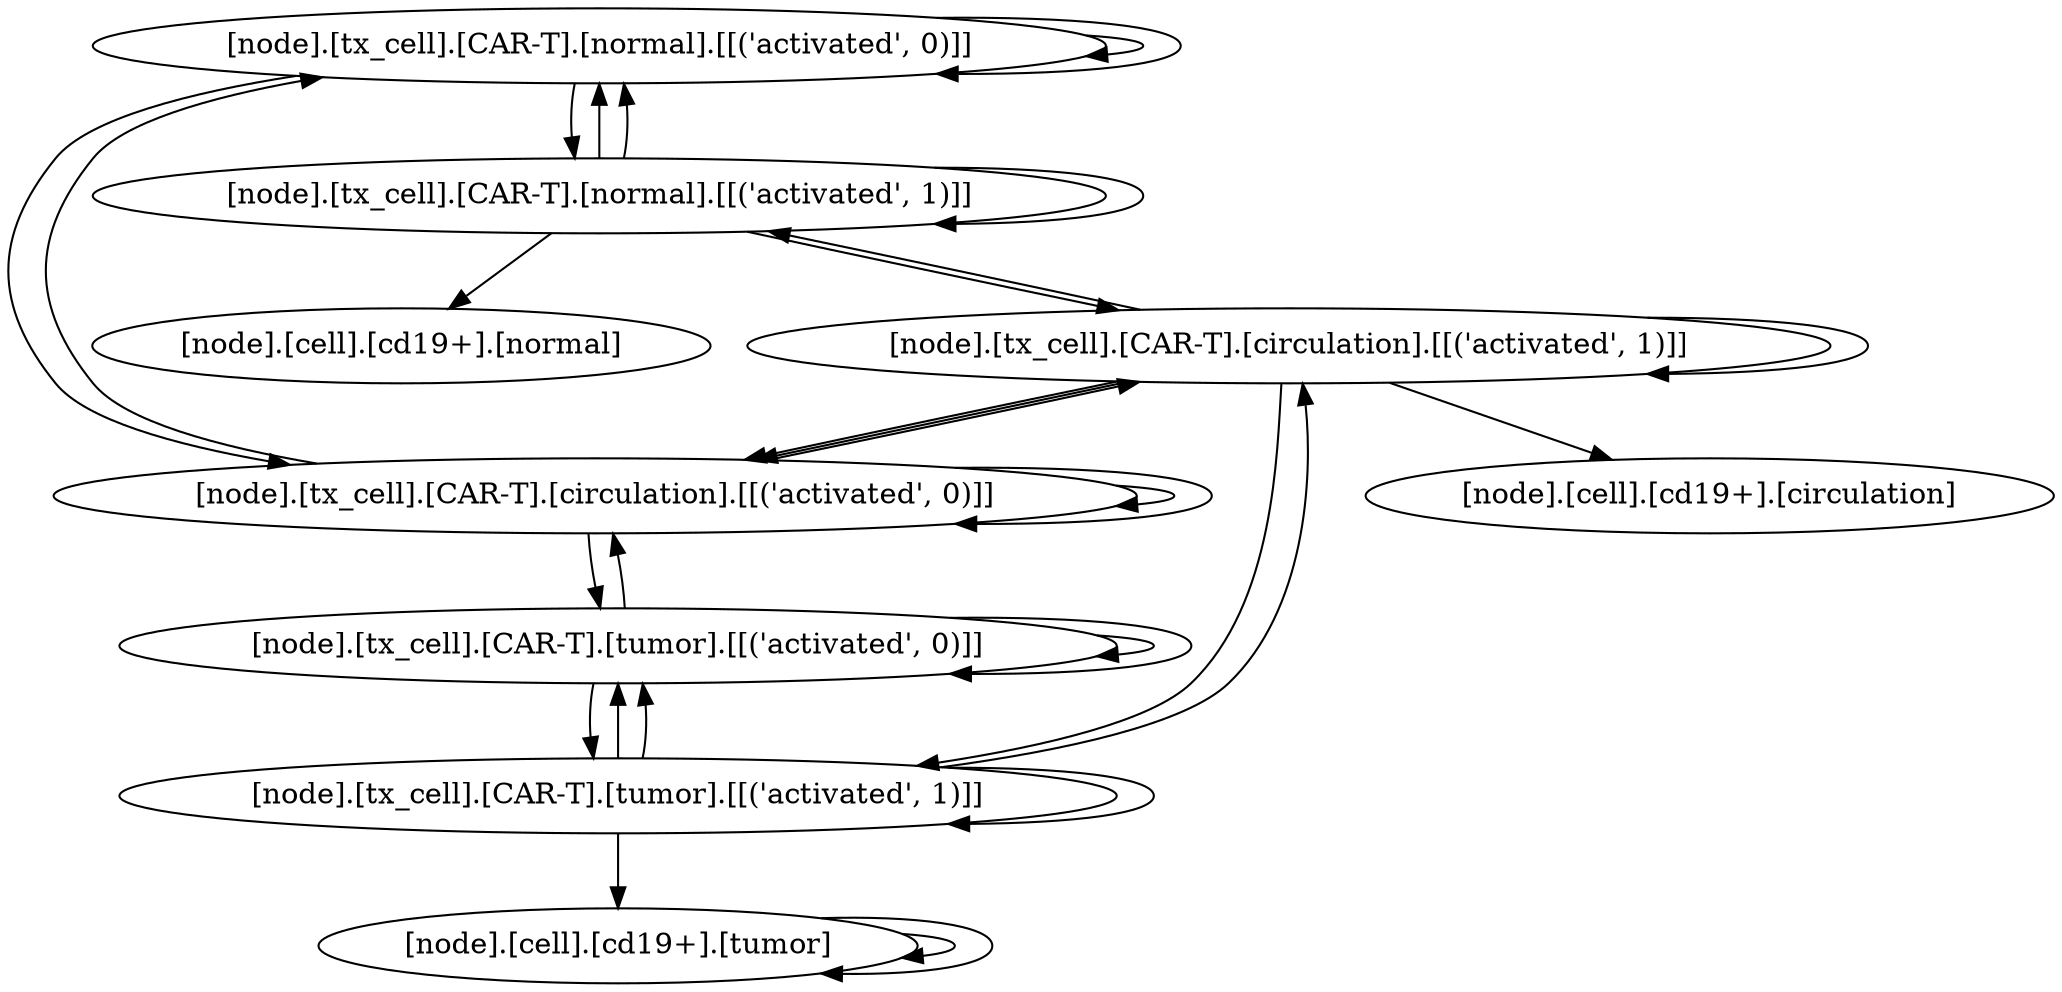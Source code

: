 digraph "" {
	"[node].[tx_cell].[CAR-T].[normal].[[('activated', 0)]]"	[data="[node].[tx_cell].[CAR-T].[normal].[[('activated', 0)]]"];
	"[node].[tx_cell].[CAR-T].[normal].[[('activated', 0)]]" -> "[node].[tx_cell].[CAR-T].[normal].[[('activated', 0)]]"	[key=0];
	"[node].[tx_cell].[CAR-T].[normal].[[('activated', 0)]]" -> "[node].[tx_cell].[CAR-T].[normal].[[('activated', 0)]]"	[key=1];
	"[node].[tx_cell].[CAR-T].[normal].[[('activated', 1)]]"	[data="[node].[tx_cell].[CAR-T].[normal].[[('activated', 1)]]"];
	"[node].[tx_cell].[CAR-T].[normal].[[('activated', 0)]]" -> "[node].[tx_cell].[CAR-T].[normal].[[('activated', 1)]]"	[key=0];
	"[node].[tx_cell].[CAR-T].[circulation].[[('activated', 0)]]"	[data="[node].[tx_cell].[CAR-T].[circulation].[[('activated', 0)]]"];
	"[node].[tx_cell].[CAR-T].[normal].[[('activated', 0)]]" -> "[node].[tx_cell].[CAR-T].[circulation].[[('activated', 0)]]"	[key=0];
	"[node].[tx_cell].[CAR-T].[normal].[[('activated', 1)]]" -> "[node].[tx_cell].[CAR-T].[normal].[[('activated', 0)]]"	[key=0];
	"[node].[tx_cell].[CAR-T].[normal].[[('activated', 1)]]" -> "[node].[tx_cell].[CAR-T].[normal].[[('activated', 0)]]"	[key=1];
	"[node].[tx_cell].[CAR-T].[normal].[[('activated', 1)]]" -> "[node].[tx_cell].[CAR-T].[normal].[[('activated', 1)]]"	[key=0];
	"[node].[tx_cell].[CAR-T].[circulation].[[('activated', 1)]]"	[data="[node].[tx_cell].[CAR-T].[circulation].[[('activated', 1)]]"];
	"[node].[tx_cell].[CAR-T].[normal].[[('activated', 1)]]" -> "[node].[tx_cell].[CAR-T].[circulation].[[('activated', 1)]]"	[key=0];
	"[node].[tx_cell].[CAR-T].[normal].[[('activated', 1)]]" -> "[node].[cell].[cd19+].[normal]"	[key=0];
	"[node].[tx_cell].[CAR-T].[circulation].[[('activated', 0)]]" -> "[node].[tx_cell].[CAR-T].[normal].[[('activated', 0)]]"	[key=0];
	"[node].[tx_cell].[CAR-T].[circulation].[[('activated', 0)]]" -> "[node].[tx_cell].[CAR-T].[circulation].[[('activated', 0)]]"	[key=0];
	"[node].[tx_cell].[CAR-T].[circulation].[[('activated', 0)]]" -> "[node].[tx_cell].[CAR-T].[circulation].[[('activated', 0)]]"	[key=1];
	"[node].[tx_cell].[CAR-T].[circulation].[[('activated', 0)]]" -> "[node].[tx_cell].[CAR-T].[circulation].[[('activated', 1)]]"	[key=0];
	"[node].[tx_cell].[CAR-T].[tumor].[[('activated', 0)]]"	[data="[node].[tx_cell].[CAR-T].[tumor].[[('activated', 0)]]"];
	"[node].[tx_cell].[CAR-T].[circulation].[[('activated', 0)]]" -> "[node].[tx_cell].[CAR-T].[tumor].[[('activated', 0)]]"	[key=0];
	"[node].[tx_cell].[CAR-T].[circulation].[[('activated', 1)]]" -> "[node].[tx_cell].[CAR-T].[normal].[[('activated', 1)]]"	[key=0];
	"[node].[tx_cell].[CAR-T].[circulation].[[('activated', 1)]]" -> "[node].[tx_cell].[CAR-T].[circulation].[[('activated', 0)]]"	[key=0];
	"[node].[tx_cell].[CAR-T].[circulation].[[('activated', 1)]]" -> "[node].[tx_cell].[CAR-T].[circulation].[[('activated', 0)]]"	[key=1];
	"[node].[tx_cell].[CAR-T].[circulation].[[('activated', 1)]]" -> "[node].[tx_cell].[CAR-T].[circulation].[[('activated', 1)]]"	[key=0];
	"[node].[tx_cell].[CAR-T].[tumor].[[('activated', 1)]]"	[data="[node].[tx_cell].[CAR-T].[tumor].[[('activated', 1)]]"];
	"[node].[tx_cell].[CAR-T].[circulation].[[('activated', 1)]]" -> "[node].[tx_cell].[CAR-T].[tumor].[[('activated', 1)]]"	[key=0];
	"[node].[tx_cell].[CAR-T].[circulation].[[('activated', 1)]]" -> "[node].[cell].[cd19+].[circulation]"	[key=0];
	"[node].[tx_cell].[CAR-T].[tumor].[[('activated', 0)]]" -> "[node].[tx_cell].[CAR-T].[circulation].[[('activated', 0)]]"	[key=0];
	"[node].[tx_cell].[CAR-T].[tumor].[[('activated', 0)]]" -> "[node].[tx_cell].[CAR-T].[tumor].[[('activated', 0)]]"	[key=0];
	"[node].[tx_cell].[CAR-T].[tumor].[[('activated', 0)]]" -> "[node].[tx_cell].[CAR-T].[tumor].[[('activated', 0)]]"	[key=1];
	"[node].[tx_cell].[CAR-T].[tumor].[[('activated', 0)]]" -> "[node].[tx_cell].[CAR-T].[tumor].[[('activated', 1)]]"	[key=0];
	"[node].[tx_cell].[CAR-T].[tumor].[[('activated', 1)]]" -> "[node].[tx_cell].[CAR-T].[circulation].[[('activated', 1)]]"	[key=0];
	"[node].[tx_cell].[CAR-T].[tumor].[[('activated', 1)]]" -> "[node].[tx_cell].[CAR-T].[tumor].[[('activated', 0)]]"	[key=0];
	"[node].[tx_cell].[CAR-T].[tumor].[[('activated', 1)]]" -> "[node].[tx_cell].[CAR-T].[tumor].[[('activated', 0)]]"	[key=1];
	"[node].[tx_cell].[CAR-T].[tumor].[[('activated', 1)]]" -> "[node].[tx_cell].[CAR-T].[tumor].[[('activated', 1)]]"	[key=0];
	"[node].[cell].[cd19+].[tumor]"	[data="[node].[cell].[cd19+].[tumor]"];
	"[node].[tx_cell].[CAR-T].[tumor].[[('activated', 1)]]" -> "[node].[cell].[cd19+].[tumor]"	[key=0];
	"[node].[cell].[cd19+].[tumor]" -> "[node].[cell].[cd19+].[tumor]"	[key=0];
	"[node].[cell].[cd19+].[tumor]" -> "[node].[cell].[cd19+].[tumor]"	[key=1];
}
